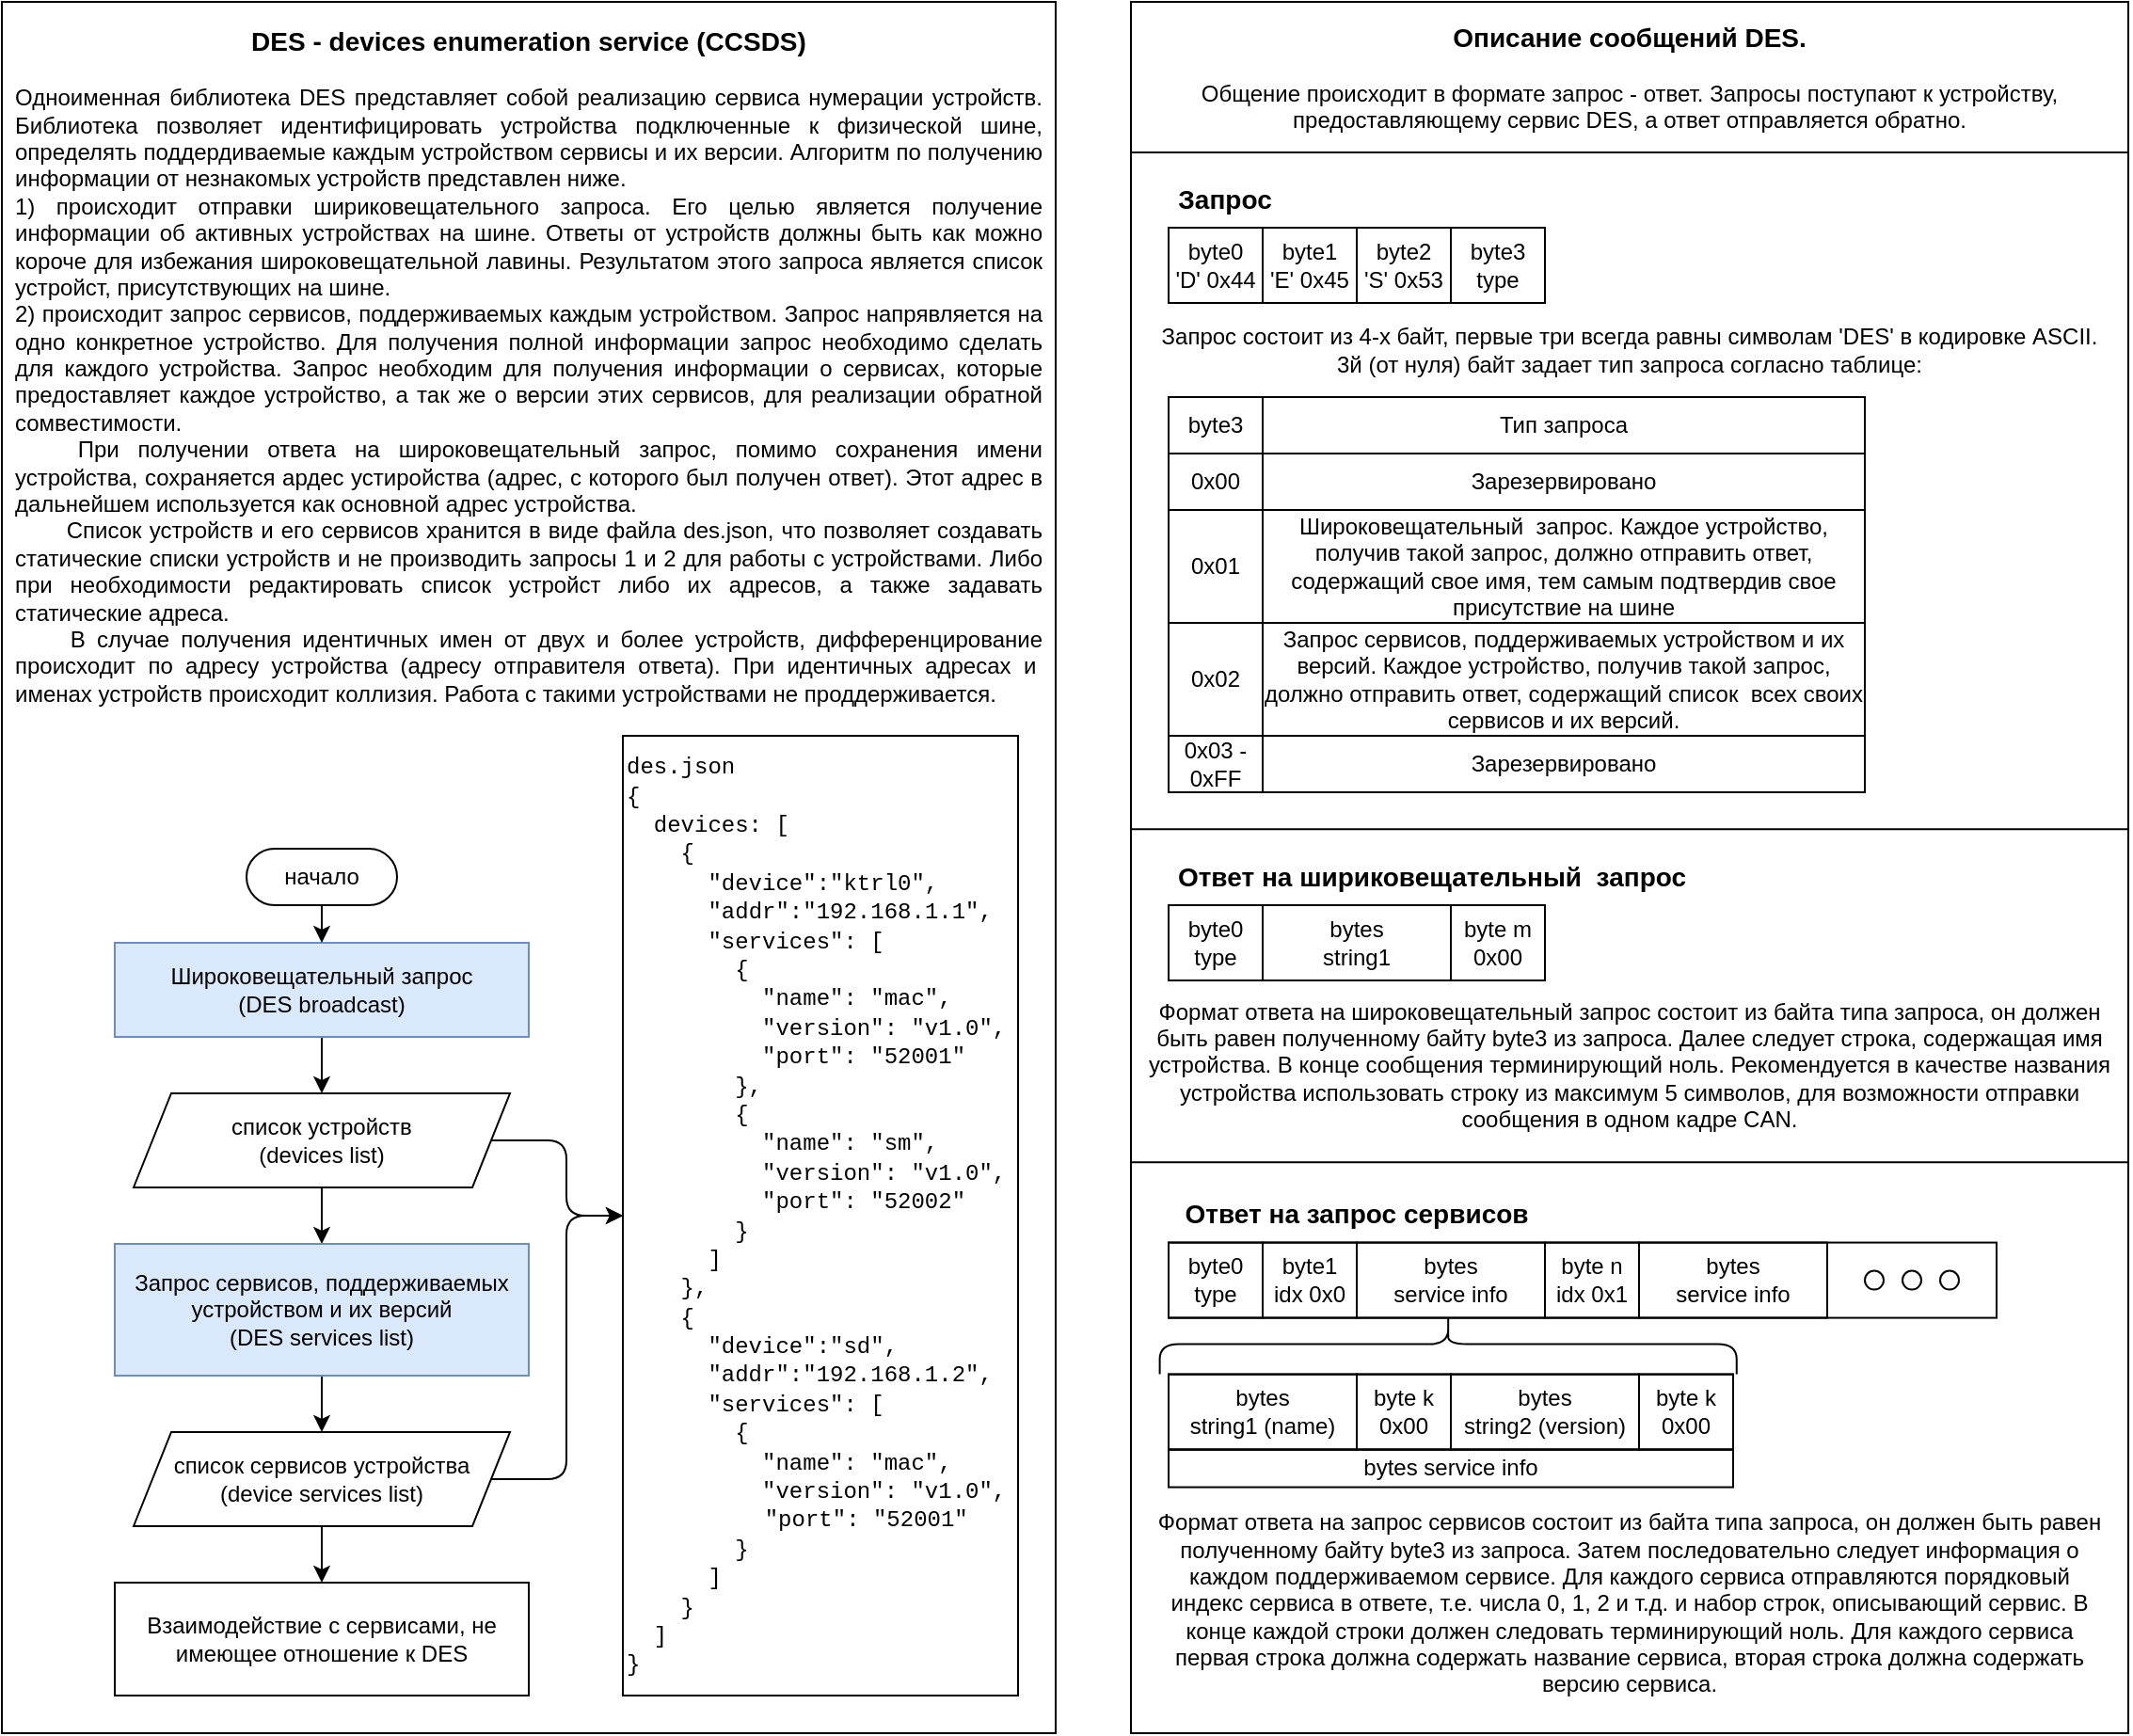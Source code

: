 <mxfile>
    <diagram id="9955hTIZ9qIGO8fSdCxM" name="Page-1">
        <mxGraphModel dx="784" dy="582" grid="1" gridSize="10" guides="1" tooltips="1" connect="0" arrows="1" fold="1" page="1" pageScale="1" pageWidth="850" pageHeight="1100" math="0" shadow="0">
            <root>
                <mxCell id="0"/>
                <mxCell id="1" parent="0"/>
                <mxCell id="49" value="" style="rounded=0;whiteSpace=wrap;html=1;" parent="1" vertex="1">
                    <mxGeometry x="740" y="560" width="200" height="40" as="geometry"/>
                </mxCell>
                <mxCell id="2" value="&lt;div style=&quot;&quot;&gt;&lt;span style=&quot;background-color: initial;&quot;&gt;&lt;b&gt;&lt;font style=&quot;font-size: 14px;&quot;&gt;DES - devices enumeration service (CCSDS)&lt;/font&gt;&lt;/b&gt;&lt;/span&gt;&lt;/div&gt;&lt;div style=&quot;&quot;&gt;&lt;span style=&quot;background-color: initial;&quot;&gt;&lt;br&gt;&lt;/span&gt;&lt;/div&gt;&lt;span style=&quot;background-color: initial;&quot;&gt;&lt;div style=&quot;text-align: justify;&quot;&gt;&lt;span style=&quot;background-color: initial;&quot;&gt;Одноименная библиотека DES представляет собой реализацию сервиса нумерации устройств. Библиотека позволяет идентифицировать устройства подключенные к физической шине, определять поддердиваемые каждым устройством сервисы и их версии. Алгоритм по получению информации от незнакомых устройств представлен ниже.&lt;/span&gt;&lt;/div&gt;&lt;div style=&quot;text-align: justify;&quot;&gt;&lt;span style=&quot;background-color: initial;&quot;&gt;1) происходит отправки шириковещательного запроса. Его целью является получение информации об активных устройствах на шине. Ответы от устройств должны быть как можно короче для избежания широковещательной лавины. Результатом этого запроса является список устройст, присутствующих на шине.&lt;/span&gt;&lt;/div&gt;&lt;div style=&quot;text-align: justify;&quot;&gt;&lt;span style=&quot;background-color: initial;&quot;&gt;2) происходит запрос сервисов, поддерживаемых каждым устройством. Запрос напрявляется на одно конкретное устройство. Для получения полной информации запрос необходимо сделать для каждого устройства. Запрос необходим для получения информации о сервисах, которые предоставляет каждое устройство, а так же о версии этих сервисов, для реализации обратной сомвестимости.&lt;/span&gt;&lt;/div&gt;&lt;div style=&quot;text-align: justify;&quot;&gt;&lt;span style=&quot;background-color: initial;&quot;&gt;&lt;span style=&quot;white-space: pre;&quot;&gt;&#9;&lt;/span&gt;При получении ответа на широковещательный запрос, помимо сохранения имени устройства, сохраняется ардес устиройства (адрес, с которого был получен ответ). Этот адрес в дальнейшем используется как основной адрес устройства.&lt;/span&gt;&lt;/div&gt;&lt;div style=&quot;text-align: justify;&quot;&gt;&lt;span style=&quot;background-color: initial;&quot;&gt;&lt;span style=&quot;white-space: pre;&quot;&gt;&#9;&lt;/span&gt;Список устройств и его сервисов хранится в виде файла des.json, что позволяет создавать статические списки устройств и не производить запросы 1 и 2 для работы с устройствами. Либо при необходимости редактировать список устройст либо их адресов, а также задавать статические адреса.&lt;/span&gt;&lt;/div&gt;&lt;div style=&quot;text-align: justify;&quot;&gt;&lt;span style=&quot;white-space: pre;&quot;&gt;&#9;&lt;/span&gt;В случае получения идентичных имен от двух и более устройств, дифференцирование происходит по адресу устройства (адресу отправителя ответа). При идентичных адресах и&amp;nbsp; именах устройств происходит коллизия. Работа с такими устройствами не проддерживается.&lt;/div&gt;&lt;div style=&quot;text-align: justify;&quot;&gt;&lt;span style=&quot;background-color: initial;&quot;&gt;&lt;br&gt;&lt;/span&gt;&lt;/div&gt;&lt;/span&gt;" style="rounded=0;whiteSpace=wrap;html=1;verticalAlign=top;spacing=8;movable=1;resizable=1;rotatable=1;deletable=1;editable=1;connectable=1;" parent="1" vertex="1">
                    <mxGeometry x="120" y="80" width="560" height="920" as="geometry"/>
                </mxCell>
                <mxCell id="6" style="edgeStyle=none;html=1;" parent="1" source="3" target="5" edge="1">
                    <mxGeometry relative="1" as="geometry"/>
                </mxCell>
                <mxCell id="3" value="Широковещательный запрос&lt;br&gt;(DES broadcast)" style="rounded=0;whiteSpace=wrap;html=1;fillColor=#dae8fc;strokeColor=#6c8ebf;" parent="1" vertex="1">
                    <mxGeometry x="180" y="580" width="220" height="50" as="geometry"/>
                </mxCell>
                <mxCell id="10" style="edgeStyle=none;html=1;" parent="1" source="5" target="9" edge="1">
                    <mxGeometry relative="1" as="geometry"/>
                </mxCell>
                <mxCell id="16" style="edgeStyle=orthogonalEdgeStyle;html=1;entryX=0;entryY=0.5;entryDx=0;entryDy=0;fontFamily=Courier New;exitX=1;exitY=0.5;exitDx=0;exitDy=0;" parent="1" source="5" target="15" edge="1">
                    <mxGeometry relative="1" as="geometry"/>
                </mxCell>
                <mxCell id="5" value="список устройств&lt;br&gt;(devices list)" style="shape=parallelogram;perimeter=parallelogramPerimeter;whiteSpace=wrap;html=1;fixedSize=1;" parent="1" vertex="1">
                    <mxGeometry x="190" y="660" width="200" height="50" as="geometry"/>
                </mxCell>
                <mxCell id="8" style="edgeStyle=none;html=1;" parent="1" source="7" target="3" edge="1">
                    <mxGeometry relative="1" as="geometry"/>
                </mxCell>
                <mxCell id="7" value="начало" style="rounded=1;whiteSpace=wrap;html=1;arcSize=50;" parent="1" vertex="1">
                    <mxGeometry x="250" y="530" width="80" height="30" as="geometry"/>
                </mxCell>
                <mxCell id="12" style="edgeStyle=none;html=1;" parent="1" source="9" target="11" edge="1">
                    <mxGeometry relative="1" as="geometry"/>
                </mxCell>
                <mxCell id="9" value="Запрос сервисов, поддерживаемых устройством и их версий&lt;br&gt;(DES services list)" style="rounded=0;whiteSpace=wrap;html=1;fillColor=#dae8fc;strokeColor=#6c8ebf;" parent="1" vertex="1">
                    <mxGeometry x="180" y="740" width="220" height="70" as="geometry"/>
                </mxCell>
                <mxCell id="14" style="edgeStyle=none;html=1;" parent="1" source="11" target="13" edge="1">
                    <mxGeometry relative="1" as="geometry"/>
                </mxCell>
                <mxCell id="17" style="edgeStyle=orthogonalEdgeStyle;html=1;entryX=0;entryY=0.5;entryDx=0;entryDy=0;fontFamily=Courier New;exitX=1;exitY=0.5;exitDx=0;exitDy=0;" parent="1" source="11" target="15" edge="1">
                    <mxGeometry relative="1" as="geometry"/>
                </mxCell>
                <mxCell id="11" value="список сервисов устройства&lt;br&gt;(device services list)" style="shape=parallelogram;perimeter=parallelogramPerimeter;whiteSpace=wrap;html=1;fixedSize=1;" parent="1" vertex="1">
                    <mxGeometry x="190" y="840" width="200" height="50" as="geometry"/>
                </mxCell>
                <mxCell id="13" value="Взаимодействие с сервисами, не имеющее отношение к DES" style="rounded=0;whiteSpace=wrap;html=1;" parent="1" vertex="1">
                    <mxGeometry x="180" y="920" width="220" height="60" as="geometry"/>
                </mxCell>
                <mxCell id="15" value="&lt;font face=&quot;Courier New&quot;&gt;des.json&lt;br&gt;{&lt;br&gt;&amp;nbsp; devices: [&lt;br&gt;&amp;nbsp; &amp;nbsp; {&lt;br&gt;&amp;nbsp; &amp;nbsp; &amp;nbsp; &quot;device&quot;:&quot;ktrl0&quot;,&lt;br&gt;&amp;nbsp; &amp;nbsp; &amp;nbsp;&amp;nbsp;&lt;/font&gt;&lt;span style=&quot;font-family: &amp;quot;Courier New&amp;quot;;&quot;&gt;&quot;addr&quot;:&quot;192.168.1.1&quot;,&lt;/span&gt;&lt;font face=&quot;Courier New&quot;&gt;&lt;br&gt;&amp;nbsp; &amp;nbsp; &amp;nbsp; &quot;services&quot;: [&lt;br&gt;&amp;nbsp; &amp;nbsp; &amp;nbsp; &amp;nbsp; {&lt;br&gt;&amp;nbsp; &amp;nbsp; &amp;nbsp; &amp;nbsp; &amp;nbsp; &quot;name&quot;: &quot;mac&quot;,&lt;br&gt;&amp;nbsp; &amp;nbsp; &amp;nbsp; &amp;nbsp; &amp;nbsp; &quot;version&quot;: &quot;v1.0&quot;,&lt;br&gt;&amp;nbsp; &amp;nbsp; &amp;nbsp; &amp;nbsp; &amp;nbsp; &quot;port&quot;: &quot;52001&quot;&lt;br&gt;&amp;nbsp; &amp;nbsp; &amp;nbsp; &amp;nbsp; },&lt;br&gt;&amp;nbsp; &amp;nbsp; &amp;nbsp; &amp;nbsp; {&lt;br&gt;&amp;nbsp; &amp;nbsp; &amp;nbsp; &amp;nbsp; &amp;nbsp; &quot;name&quot;: &quot;sm&quot;,&lt;br&gt;&amp;nbsp; &amp;nbsp; &amp;nbsp; &amp;nbsp; &amp;nbsp; &quot;version&quot;: &quot;v1.0&quot;,&lt;br&gt;&amp;nbsp; &amp;nbsp; &amp;nbsp; &amp;nbsp; &amp;nbsp;&amp;nbsp;&lt;/font&gt;&lt;span style=&quot;font-family: &amp;quot;Courier New&amp;quot;;&quot;&gt;&quot;port&quot;: &quot;52002&quot;&lt;/span&gt;&lt;font face=&quot;Courier New&quot;&gt;&lt;br&gt;&amp;nbsp; &amp;nbsp; &amp;nbsp; &amp;nbsp; }&lt;br&gt;&amp;nbsp; &amp;nbsp; &amp;nbsp; ]&amp;nbsp;&lt;br&gt;&amp;nbsp; &amp;nbsp; },&lt;br&gt;&lt;/font&gt;&lt;span style=&quot;font-family: &amp;quot;Courier New&amp;quot;;&quot;&gt;&amp;nbsp; &amp;nbsp; {&lt;/span&gt;&lt;br style=&quot;border-color: var(--border-color); font-family: &amp;quot;Courier New&amp;quot;;&quot;&gt;&lt;span style=&quot;font-family: &amp;quot;Courier New&amp;quot;;&quot;&gt;&amp;nbsp; &amp;nbsp; &amp;nbsp; &quot;device&quot;:&quot;sd&quot;,&lt;br&gt;&lt;/span&gt;&lt;span style=&quot;font-family: &amp;quot;Courier New&amp;quot;;&quot;&gt;&amp;nbsp; &amp;nbsp; &amp;nbsp; &quot;addr&quot;:&quot;192.168.1.2&quot;,&lt;/span&gt;&lt;br style=&quot;border-color: var(--border-color); font-family: &amp;quot;Courier New&amp;quot;;&quot;&gt;&lt;span style=&quot;font-family: &amp;quot;Courier New&amp;quot;;&quot;&gt;&amp;nbsp; &amp;nbsp; &amp;nbsp; &quot;services&quot;: [&lt;/span&gt;&lt;br style=&quot;border-color: var(--border-color); font-family: &amp;quot;Courier New&amp;quot;;&quot;&gt;&lt;span style=&quot;font-family: &amp;quot;Courier New&amp;quot;;&quot;&gt;&amp;nbsp; &amp;nbsp; &amp;nbsp; &amp;nbsp; {&lt;/span&gt;&lt;br style=&quot;border-color: var(--border-color); font-family: &amp;quot;Courier New&amp;quot;;&quot;&gt;&lt;span style=&quot;font-family: &amp;quot;Courier New&amp;quot;;&quot;&gt;&amp;nbsp; &amp;nbsp; &amp;nbsp; &amp;nbsp; &amp;nbsp; &quot;name&quot;: &quot;mac&quot;,&lt;/span&gt;&lt;br style=&quot;border-color: var(--border-color); font-family: &amp;quot;Courier New&amp;quot;;&quot;&gt;&lt;span style=&quot;font-family: &amp;quot;Courier New&amp;quot;;&quot;&gt;&amp;nbsp; &amp;nbsp; &amp;nbsp; &amp;nbsp; &amp;nbsp; &quot;version&quot;: &quot;v1.0&quot;,&lt;br&gt;&lt;/span&gt;&amp;nbsp; &amp;nbsp; &amp;nbsp; &amp;nbsp; &amp;nbsp; &amp;nbsp; &amp;nbsp; &amp;nbsp; &amp;nbsp; &amp;nbsp; &amp;nbsp;&amp;nbsp;&lt;span style=&quot;font-family: &amp;quot;Courier New&amp;quot;;&quot;&gt;&quot;port&quot;: &quot;52001&quot;&lt;/span&gt;&lt;br style=&quot;border-color: var(--border-color); font-family: &amp;quot;Courier New&amp;quot;;&quot;&gt;&lt;span style=&quot;font-family: &amp;quot;Courier New&amp;quot;;&quot;&gt;&amp;nbsp; &amp;nbsp; &amp;nbsp; &amp;nbsp; }&lt;/span&gt;&lt;br style=&quot;border-color: var(--border-color); font-family: &amp;quot;Courier New&amp;quot;;&quot;&gt;&lt;span style=&quot;font-family: &amp;quot;Courier New&amp;quot;;&quot;&gt;&amp;nbsp; &amp;nbsp; &amp;nbsp; ]&lt;/span&gt;&lt;br style=&quot;border-color: var(--border-color); font-family: &amp;quot;Courier New&amp;quot;;&quot;&gt;&lt;span style=&quot;font-family: &amp;quot;Courier New&amp;quot;;&quot;&gt;&amp;nbsp; &amp;nbsp; }&lt;/span&gt;&lt;font face=&quot;Courier New&quot;&gt;&lt;br&gt;&amp;nbsp; ]&lt;br&gt;}&lt;/font&gt;" style="rounded=0;whiteSpace=wrap;html=1;align=left;" parent="1" vertex="1">
                    <mxGeometry x="450" y="470" width="210" height="510" as="geometry"/>
                </mxCell>
                <mxCell id="18" value="" style="rounded=0;whiteSpace=wrap;html=1;movable=1;resizable=1;rotatable=1;deletable=1;editable=1;connectable=1;" parent="1" vertex="1">
                    <mxGeometry x="720" y="80" width="530" height="920" as="geometry"/>
                </mxCell>
                <mxCell id="20" value="&lt;font style=&quot;font-size: 14px;&quot;&gt;&lt;b&gt;Описание сообщений DES.&lt;/b&gt;&lt;/font&gt;&lt;br&gt;&lt;br&gt;Общение происходит в формате запрос - ответ. Запросы поступают к устройству, предоставляющему сервис DES, а ответ отправляется обратно." style="text;html=1;strokeColor=none;fillColor=none;align=center;verticalAlign=middle;whiteSpace=wrap;rounded=0;" parent="1" vertex="1">
                    <mxGeometry x="720" y="90" width="530" height="60" as="geometry"/>
                </mxCell>
                <mxCell id="22" value="" style="rounded=0;whiteSpace=wrap;html=1;" parent="1" vertex="1">
                    <mxGeometry x="740" y="200" width="200" height="40" as="geometry"/>
                </mxCell>
                <mxCell id="23" value="" style="endArrow=none;html=1;entryX=0.25;entryY=0;entryDx=0;entryDy=0;exitX=0.25;exitY=1;exitDx=0;exitDy=0;" parent="1" source="22" target="22" edge="1">
                    <mxGeometry width="50" height="50" relative="1" as="geometry">
                        <mxPoint x="890" y="390" as="sourcePoint"/>
                        <mxPoint x="940" y="340" as="targetPoint"/>
                    </mxGeometry>
                </mxCell>
                <mxCell id="24" value="" style="endArrow=none;html=1;entryX=0.5;entryY=0;entryDx=0;entryDy=0;exitX=0.5;exitY=1;exitDx=0;exitDy=0;" parent="1" source="22" target="22" edge="1">
                    <mxGeometry width="50" height="50" relative="1" as="geometry">
                        <mxPoint x="800" y="250" as="sourcePoint"/>
                        <mxPoint x="800" y="210" as="targetPoint"/>
                    </mxGeometry>
                </mxCell>
                <mxCell id="25" value="" style="endArrow=none;html=1;entryX=0.75;entryY=0;entryDx=0;entryDy=0;exitX=0.75;exitY=1;exitDx=0;exitDy=0;" parent="1" source="22" target="22" edge="1">
                    <mxGeometry width="50" height="50" relative="1" as="geometry">
                        <mxPoint x="810" y="260" as="sourcePoint"/>
                        <mxPoint x="810" y="220" as="targetPoint"/>
                    </mxGeometry>
                </mxCell>
                <mxCell id="26" value="byte0&lt;br&gt;'D' 0x44" style="text;html=1;strokeColor=none;fillColor=none;align=center;verticalAlign=middle;whiteSpace=wrap;rounded=0;" parent="1" vertex="1">
                    <mxGeometry x="740" y="200" width="50" height="40" as="geometry"/>
                </mxCell>
                <mxCell id="27" value="byte1&lt;br&gt;'E' 0x45" style="text;html=1;strokeColor=none;fillColor=none;align=center;verticalAlign=middle;whiteSpace=wrap;rounded=0;" parent="1" vertex="1">
                    <mxGeometry x="790" y="200" width="50" height="40" as="geometry"/>
                </mxCell>
                <mxCell id="28" value="byte2&lt;br&gt;'S' 0x53" style="text;html=1;strokeColor=none;fillColor=none;align=center;verticalAlign=middle;whiteSpace=wrap;rounded=0;" parent="1" vertex="1">
                    <mxGeometry x="840" y="200" width="50" height="40" as="geometry"/>
                </mxCell>
                <mxCell id="29" value="byte3&lt;br&gt;type" style="text;html=1;strokeColor=none;fillColor=none;align=center;verticalAlign=middle;whiteSpace=wrap;rounded=0;" parent="1" vertex="1">
                    <mxGeometry x="890" y="200" width="50" height="40" as="geometry"/>
                </mxCell>
                <mxCell id="31" value="Запрос состоит из 4-х байт, первые три всегда равны символам 'DES' в кодировке ASCII.&lt;br&gt;&lt;div style=&quot;&quot;&gt;&lt;span style=&quot;background-color: initial;&quot;&gt;3й (от нуля) байт задает тип запроса согласно таблице:&lt;/span&gt;&lt;/div&gt;" style="text;html=1;strokeColor=none;fillColor=none;align=center;verticalAlign=middle;whiteSpace=wrap;rounded=0;" parent="1" vertex="1">
                    <mxGeometry x="720" y="240" width="530" height="50" as="geometry"/>
                </mxCell>
                <mxCell id="32" value="byte3" style="rounded=0;whiteSpace=wrap;html=1;" parent="1" vertex="1">
                    <mxGeometry x="740" y="290" width="50" height="30" as="geometry"/>
                </mxCell>
                <mxCell id="33" value="Тип запроса" style="rounded=0;whiteSpace=wrap;html=1;" parent="1" vertex="1">
                    <mxGeometry x="790" y="290" width="320" height="30" as="geometry"/>
                </mxCell>
                <mxCell id="34" value="0x00" style="rounded=0;whiteSpace=wrap;html=1;" parent="1" vertex="1">
                    <mxGeometry x="740" y="320" width="50" height="30" as="geometry"/>
                </mxCell>
                <mxCell id="35" value="Зарезервировано" style="rounded=0;whiteSpace=wrap;html=1;" parent="1" vertex="1">
                    <mxGeometry x="790" y="320" width="320" height="30" as="geometry"/>
                </mxCell>
                <mxCell id="36" value="0x01" style="rounded=0;whiteSpace=wrap;html=1;" parent="1" vertex="1">
                    <mxGeometry x="740" y="350" width="50" height="60" as="geometry"/>
                </mxCell>
                <mxCell id="37" value="Широковещательный&amp;nbsp; запрос. Каждое устройство, получив такой запрос, должно отправить ответ, содержащий свое имя, тем самым подтвердив свое присутствие на шине" style="rounded=0;whiteSpace=wrap;html=1;" parent="1" vertex="1">
                    <mxGeometry x="790" y="350" width="320" height="60" as="geometry"/>
                </mxCell>
                <mxCell id="38" value="0x02" style="rounded=0;whiteSpace=wrap;html=1;" parent="1" vertex="1">
                    <mxGeometry x="740" y="410" width="50" height="60" as="geometry"/>
                </mxCell>
                <mxCell id="39" value="Запрос сервисов, поддерживаемых устройством и их версий. Каждое устройство, получив такой запрос, должно отправить ответ, содержащий список&amp;nbsp; всех своих сервисов и их версий." style="rounded=0;whiteSpace=wrap;html=1;" parent="1" vertex="1">
                    <mxGeometry x="790" y="410" width="320" height="60" as="geometry"/>
                </mxCell>
                <mxCell id="40" value="0x03 - 0xFF" style="rounded=0;whiteSpace=wrap;html=1;" parent="1" vertex="1">
                    <mxGeometry x="740" y="470" width="50" height="30" as="geometry"/>
                </mxCell>
                <mxCell id="41" value="Зарезервировано" style="rounded=0;whiteSpace=wrap;html=1;" parent="1" vertex="1">
                    <mxGeometry x="790" y="470" width="320" height="30" as="geometry"/>
                </mxCell>
                <mxCell id="43" value="byte0&lt;br&gt;type" style="text;html=1;strokeColor=default;fillColor=none;align=center;verticalAlign=middle;whiteSpace=wrap;rounded=0;" parent="1" vertex="1">
                    <mxGeometry x="740" y="560" width="50" height="40" as="geometry"/>
                </mxCell>
                <mxCell id="45" value="bytes&lt;br&gt;string1" style="text;html=1;strokeColor=default;fillColor=none;align=center;verticalAlign=middle;whiteSpace=wrap;rounded=0;" parent="1" vertex="1">
                    <mxGeometry x="790" y="560" width="100" height="40" as="geometry"/>
                </mxCell>
                <mxCell id="46" value="byte m&lt;br&gt;0x00" style="text;html=1;strokeColor=default;fillColor=none;align=center;verticalAlign=middle;whiteSpace=wrap;rounded=0;" parent="1" vertex="1">
                    <mxGeometry x="890" y="560" width="50" height="40" as="geometry"/>
                </mxCell>
                <mxCell id="57" value="Формат ответа на широковещательный запрос состоит из байта типа запроса, он должен быть равен полученному байту byte3 из запроса. Далее следует строка, содержащая имя устройства. В конце сообщения терминирующий ноль. Рекомендуется в качестве названия устройства использовать строку из максимум 5 символов, для возможности отправки сообщения в одном кадре CAN." style="text;html=1;strokeColor=none;fillColor=none;align=center;verticalAlign=middle;whiteSpace=wrap;rounded=0;" parent="1" vertex="1">
                    <mxGeometry x="720" y="600" width="530" height="90" as="geometry"/>
                </mxCell>
                <mxCell id="59" value="" style="rounded=0;whiteSpace=wrap;html=1;" parent="1" vertex="1">
                    <mxGeometry x="740" y="739.29" width="440" height="40" as="geometry"/>
                </mxCell>
                <mxCell id="60" value="byte0&lt;br&gt;type" style="text;html=1;strokeColor=default;fillColor=none;align=center;verticalAlign=middle;whiteSpace=wrap;rounded=0;" parent="1" vertex="1">
                    <mxGeometry x="740" y="739.29" width="50" height="40" as="geometry"/>
                </mxCell>
                <mxCell id="61" value="byte1&lt;br&gt;idx 0x0" style="text;html=1;strokeColor=default;fillColor=none;align=center;verticalAlign=middle;whiteSpace=wrap;rounded=0;" parent="1" vertex="1">
                    <mxGeometry x="790" y="739.29" width="50" height="40" as="geometry"/>
                </mxCell>
                <mxCell id="62" value="bytes&lt;br&gt;service info" style="text;html=1;strokeColor=default;fillColor=none;align=center;verticalAlign=middle;whiteSpace=wrap;rounded=0;" parent="1" vertex="1">
                    <mxGeometry x="840" y="739.29" width="100" height="40" as="geometry"/>
                </mxCell>
                <mxCell id="66" value="byte n&lt;br&gt;idx 0x1" style="text;html=1;strokeColor=default;fillColor=none;align=center;verticalAlign=middle;whiteSpace=wrap;rounded=0;" parent="1" vertex="1">
                    <mxGeometry x="940" y="739.29" width="50" height="40" as="geometry"/>
                </mxCell>
                <mxCell id="67" value="bytes&lt;br&gt;service info" style="text;html=1;strokeColor=default;fillColor=none;align=center;verticalAlign=middle;whiteSpace=wrap;rounded=0;" parent="1" vertex="1">
                    <mxGeometry x="990" y="739.29" width="100" height="40" as="geometry"/>
                </mxCell>
                <mxCell id="72" value="" style="ellipse;whiteSpace=wrap;html=1;aspect=fixed;strokeColor=default;" parent="1" vertex="1">
                    <mxGeometry x="1110" y="754.29" width="10" height="10" as="geometry"/>
                </mxCell>
                <mxCell id="76" value="" style="ellipse;whiteSpace=wrap;html=1;aspect=fixed;strokeColor=default;" parent="1" vertex="1">
                    <mxGeometry x="1130" y="754.29" width="10" height="10" as="geometry"/>
                </mxCell>
                <mxCell id="77" value="" style="ellipse;whiteSpace=wrap;html=1;aspect=fixed;strokeColor=default;" parent="1" vertex="1">
                    <mxGeometry x="1150" y="754.29" width="10" height="10" as="geometry"/>
                </mxCell>
                <mxCell id="78" value="" style="rounded=0;whiteSpace=wrap;html=1;" parent="1" vertex="1">
                    <mxGeometry x="740" y="809.29" width="300" height="40" as="geometry"/>
                </mxCell>
                <mxCell id="81" value="bytes&lt;br&gt;string1 (name)" style="text;html=1;strokeColor=default;fillColor=none;align=center;verticalAlign=middle;whiteSpace=wrap;rounded=0;" parent="1" vertex="1">
                    <mxGeometry x="740" y="809.29" width="100" height="40" as="geometry"/>
                </mxCell>
                <mxCell id="82" value="byte k&lt;br&gt;0x00" style="text;html=1;strokeColor=default;fillColor=none;align=center;verticalAlign=middle;whiteSpace=wrap;rounded=0;" parent="1" vertex="1">
                    <mxGeometry x="840" y="809.29" width="50" height="40" as="geometry"/>
                </mxCell>
                <mxCell id="83" value="bytes&lt;br&gt;string2 (version)" style="text;html=1;strokeColor=default;fillColor=none;align=center;verticalAlign=middle;whiteSpace=wrap;rounded=0;" parent="1" vertex="1">
                    <mxGeometry x="890" y="809.29" width="100" height="40" as="geometry"/>
                </mxCell>
                <mxCell id="84" value="byte k&lt;br&gt;0x00" style="text;html=1;strokeColor=default;fillColor=none;align=center;verticalAlign=middle;whiteSpace=wrap;rounded=0;" parent="1" vertex="1">
                    <mxGeometry x="990" y="809.29" width="50" height="40" as="geometry"/>
                </mxCell>
                <mxCell id="86" value="" style="shape=curlyBracket;whiteSpace=wrap;html=1;rounded=1;flipH=1;labelPosition=right;verticalLabelPosition=middle;align=left;verticalAlign=middle;strokeColor=default;fillColor=#000000;rotation=-90;size=0.5;" parent="1" vertex="1">
                    <mxGeometry x="872.58" y="640" width="32.03" height="306.57" as="geometry"/>
                </mxCell>
                <mxCell id="87" value="bytes service info" style="text;html=1;strokeColor=default;fillColor=none;align=center;verticalAlign=middle;whiteSpace=wrap;rounded=0;" parent="1" vertex="1">
                    <mxGeometry x="740" y="849.29" width="300" height="20" as="geometry"/>
                </mxCell>
                <mxCell id="88" value="Формат ответа на запрос сервисов состоит из байта типа запроса, он должен быть равен полученному байту byte3 из запроса. Затем последовательно следует информация о каждом поддерживаемом сервисе. Для каждого сервиса отправляются порядковый индекс сервиса в ответе, т.е. числа 0, 1, 2 и т.д. и набор строк, описывающий сервис. В конце каждой строки должен следовать терминирующий ноль. Для каждого сервиса первая строка должна содержать название сервиса, вторая строка должна содержать версию сервиса." style="text;html=1;strokeColor=none;fillColor=none;align=center;verticalAlign=middle;whiteSpace=wrap;rounded=0;" parent="1" vertex="1">
                    <mxGeometry x="730" y="876.57" width="510" height="109.29" as="geometry"/>
                </mxCell>
                <mxCell id="90" value="&lt;b&gt;&lt;font style=&quot;font-size: 14px;&quot;&gt;Запрос&lt;/font&gt;&lt;/b&gt;" style="text;html=1;strokeColor=none;fillColor=none;align=center;verticalAlign=middle;whiteSpace=wrap;rounded=0;" parent="1" vertex="1">
                    <mxGeometry x="740" y="170" width="60" height="30" as="geometry"/>
                </mxCell>
                <mxCell id="91" value="&lt;b&gt;&lt;font style=&quot;font-size: 14px;&quot;&gt;Ответ на шириковещательный&amp;nbsp; запрос&lt;/font&gt;&lt;/b&gt;" style="text;html=1;strokeColor=none;fillColor=none;align=center;verticalAlign=middle;whiteSpace=wrap;rounded=0;" parent="1" vertex="1">
                    <mxGeometry x="720" y="530" width="320" height="30" as="geometry"/>
                </mxCell>
                <mxCell id="92" value="&lt;b&gt;&lt;font style=&quot;font-size: 14px;&quot;&gt;Ответ на запрос сервисов&lt;/font&gt;&lt;/b&gt;" style="text;html=1;strokeColor=none;fillColor=none;align=center;verticalAlign=middle;whiteSpace=wrap;rounded=0;" parent="1" vertex="1">
                    <mxGeometry x="740" y="709.29" width="200" height="30" as="geometry"/>
                </mxCell>
                <mxCell id="93" value="" style="endArrow=none;html=1;fontSize=14;" parent="1" edge="1">
                    <mxGeometry width="50" height="50" relative="1" as="geometry">
                        <mxPoint x="720" y="160" as="sourcePoint"/>
                        <mxPoint x="1250" y="160" as="targetPoint"/>
                    </mxGeometry>
                </mxCell>
                <mxCell id="94" value="" style="endArrow=none;html=1;fontSize=14;" parent="1" edge="1">
                    <mxGeometry width="50" height="50" relative="1" as="geometry">
                        <mxPoint x="720" y="519.57" as="sourcePoint"/>
                        <mxPoint x="1250" y="519.57" as="targetPoint"/>
                    </mxGeometry>
                </mxCell>
                <mxCell id="95" value="" style="endArrow=none;html=1;fontSize=14;" parent="1" edge="1">
                    <mxGeometry width="50" height="50" relative="1" as="geometry">
                        <mxPoint x="720" y="696.57" as="sourcePoint"/>
                        <mxPoint x="1250" y="696.57" as="targetPoint"/>
                    </mxGeometry>
                </mxCell>
            </root>
        </mxGraphModel>
    </diagram>
</mxfile>